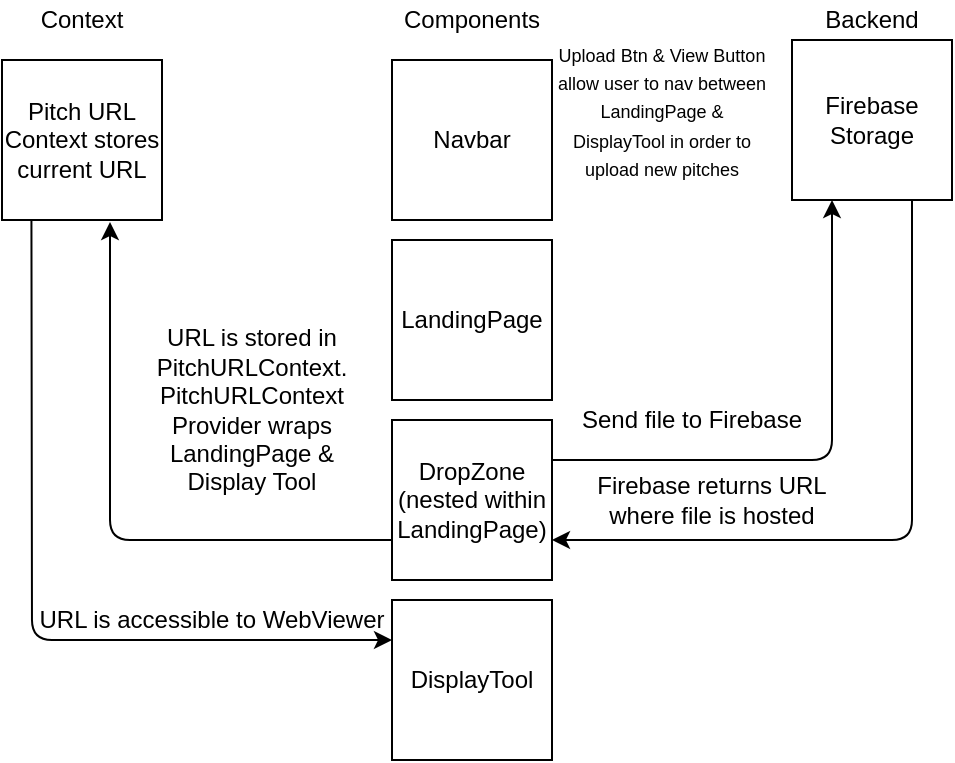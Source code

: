 <mxfile version="14.8.2" type="github"><diagram id="LjPMjuAZIS9E9Qlvx9JX" name="Page-1"><mxGraphModel dx="1026" dy="451" grid="1" gridSize="10" guides="1" tooltips="1" connect="1" arrows="1" fold="1" page="1" pageScale="1" pageWidth="850" pageHeight="1100" math="0" shadow="0"><root><mxCell id="0"/><mxCell id="1" parent="0"/><mxCell id="z39cQwDJvLd1sHkDS6to-1" value="Firebase Storage" style="whiteSpace=wrap;html=1;aspect=fixed;" parent="1" vertex="1"><mxGeometry x="500" y="80" width="80" height="80" as="geometry"/></mxCell><mxCell id="z39cQwDJvLd1sHkDS6to-2" value="LandingPage" style="whiteSpace=wrap;html=1;aspect=fixed;" parent="1" vertex="1"><mxGeometry x="300" y="180" width="80" height="80" as="geometry"/></mxCell><mxCell id="_GDvd4S4ZIxRBMCTRsOr-1" value="DropZone&lt;br&gt;(nested within LandingPage)" style="whiteSpace=wrap;html=1;aspect=fixed;" parent="1" vertex="1"><mxGeometry x="300" y="270" width="80" height="80" as="geometry"/></mxCell><mxCell id="_GDvd4S4ZIxRBMCTRsOr-2" value="DisplayTool" style="whiteSpace=wrap;html=1;aspect=fixed;" parent="1" vertex="1"><mxGeometry x="300" y="360" width="80" height="80" as="geometry"/></mxCell><mxCell id="_GDvd4S4ZIxRBMCTRsOr-3" value="Context" style="text;html=1;strokeColor=none;fillColor=none;align=center;verticalAlign=middle;whiteSpace=wrap;rounded=0;" parent="1" vertex="1"><mxGeometry x="120" y="60" width="50" height="20" as="geometry"/></mxCell><mxCell id="_GDvd4S4ZIxRBMCTRsOr-4" value="Components" style="text;html=1;strokeColor=none;fillColor=none;align=center;verticalAlign=middle;whiteSpace=wrap;rounded=0;" parent="1" vertex="1"><mxGeometry x="320" y="60" width="40" height="20" as="geometry"/></mxCell><mxCell id="_GDvd4S4ZIxRBMCTRsOr-7" value="Backend" style="text;html=1;strokeColor=none;fillColor=none;align=center;verticalAlign=middle;whiteSpace=wrap;rounded=0;" parent="1" vertex="1"><mxGeometry x="520" y="60" width="40" height="20" as="geometry"/></mxCell><mxCell id="ABwoJCQe8aiY1rzg49v8-2" value="Navbar" style="whiteSpace=wrap;html=1;aspect=fixed;" parent="1" vertex="1"><mxGeometry x="300" y="90" width="80" height="80" as="geometry"/></mxCell><mxCell id="ABwoJCQe8aiY1rzg49v8-3" value="&lt;font style=&quot;font-size: 9px&quot;&gt;Upload Btn &amp;amp; View Button allow user to nav between LandingPage &amp;amp; DisplayTool in order to upload new pitches&lt;/font&gt;" style="text;html=1;strokeColor=none;fillColor=none;align=center;verticalAlign=middle;whiteSpace=wrap;rounded=0;" parent="1" vertex="1"><mxGeometry x="380" y="80" width="110" height="70" as="geometry"/></mxCell><mxCell id="ABwoJCQe8aiY1rzg49v8-8" value="Send file to Firebase" style="text;html=1;strokeColor=none;fillColor=none;align=center;verticalAlign=middle;whiteSpace=wrap;rounded=0;" parent="1" vertex="1"><mxGeometry x="390" y="260" width="120" height="20" as="geometry"/></mxCell><mxCell id="ABwoJCQe8aiY1rzg49v8-9" value="Firebase returns URL where file is hosted" style="text;html=1;strokeColor=none;fillColor=none;align=center;verticalAlign=middle;whiteSpace=wrap;rounded=0;" parent="1" vertex="1"><mxGeometry x="400" y="300" width="120" height="20" as="geometry"/></mxCell><mxCell id="ABwoJCQe8aiY1rzg49v8-10" value="" style="endArrow=classic;html=1;exitX=1;exitY=0.25;exitDx=0;exitDy=0;entryX=0.25;entryY=1;entryDx=0;entryDy=0;" parent="1" source="_GDvd4S4ZIxRBMCTRsOr-1" target="z39cQwDJvLd1sHkDS6to-1" edge="1"><mxGeometry width="50" height="50" relative="1" as="geometry"><mxPoint x="380" y="270" as="sourcePoint"/><mxPoint x="430" y="220" as="targetPoint"/><Array as="points"><mxPoint x="520" y="290"/></Array></mxGeometry></mxCell><mxCell id="ABwoJCQe8aiY1rzg49v8-11" value="" style="endArrow=classic;html=1;exitX=0.75;exitY=1;exitDx=0;exitDy=0;entryX=1;entryY=0.75;entryDx=0;entryDy=0;" parent="1" source="z39cQwDJvLd1sHkDS6to-1" target="_GDvd4S4ZIxRBMCTRsOr-1" edge="1"><mxGeometry width="50" height="50" relative="1" as="geometry"><mxPoint x="380" y="270" as="sourcePoint"/><mxPoint x="430" y="220" as="targetPoint"/><Array as="points"><mxPoint x="560" y="330"/></Array></mxGeometry></mxCell><mxCell id="ABwoJCQe8aiY1rzg49v8-12" value="Pitch URL Context stores current URL" style="whiteSpace=wrap;html=1;aspect=fixed;" parent="1" vertex="1"><mxGeometry x="105" y="90" width="80" height="80" as="geometry"/></mxCell><mxCell id="ABwoJCQe8aiY1rzg49v8-13" value="" style="endArrow=classic;html=1;exitX=0;exitY=0.75;exitDx=0;exitDy=0;entryX=0.675;entryY=1.013;entryDx=0;entryDy=0;entryPerimeter=0;" parent="1" source="_GDvd4S4ZIxRBMCTRsOr-1" target="ABwoJCQe8aiY1rzg49v8-12" edge="1"><mxGeometry width="50" height="50" relative="1" as="geometry"><mxPoint x="380" y="250" as="sourcePoint"/><mxPoint x="430" y="200" as="targetPoint"/><Array as="points"><mxPoint x="159" y="330"/></Array></mxGeometry></mxCell><mxCell id="ABwoJCQe8aiY1rzg49v8-14" value="URL is stored in PitchURLContext. PitchURLContext Provider wraps LandingPage &amp;amp; Display Tool" style="text;html=1;strokeColor=none;fillColor=none;align=center;verticalAlign=middle;whiteSpace=wrap;rounded=0;" parent="1" vertex="1"><mxGeometry x="170" y="210" width="120" height="110" as="geometry"/></mxCell><mxCell id="ABwoJCQe8aiY1rzg49v8-15" value="" style="endArrow=classic;html=1;exitX=0.184;exitY=1.003;exitDx=0;exitDy=0;entryX=0;entryY=0.25;entryDx=0;entryDy=0;exitPerimeter=0;" parent="1" source="ABwoJCQe8aiY1rzg49v8-12" target="_GDvd4S4ZIxRBMCTRsOr-2" edge="1"><mxGeometry width="50" height="50" relative="1" as="geometry"><mxPoint x="380" y="220" as="sourcePoint"/><mxPoint x="430" y="170" as="targetPoint"/><Array as="points"><mxPoint x="120" y="380"/></Array></mxGeometry></mxCell><mxCell id="ABwoJCQe8aiY1rzg49v8-16" value="URL is accessible to WebViewer" style="text;html=1;strokeColor=none;fillColor=none;align=center;verticalAlign=middle;whiteSpace=wrap;rounded=0;" parent="1" vertex="1"><mxGeometry x="120" y="360" width="180" height="20" as="geometry"/></mxCell></root></mxGraphModel></diagram></mxfile>
